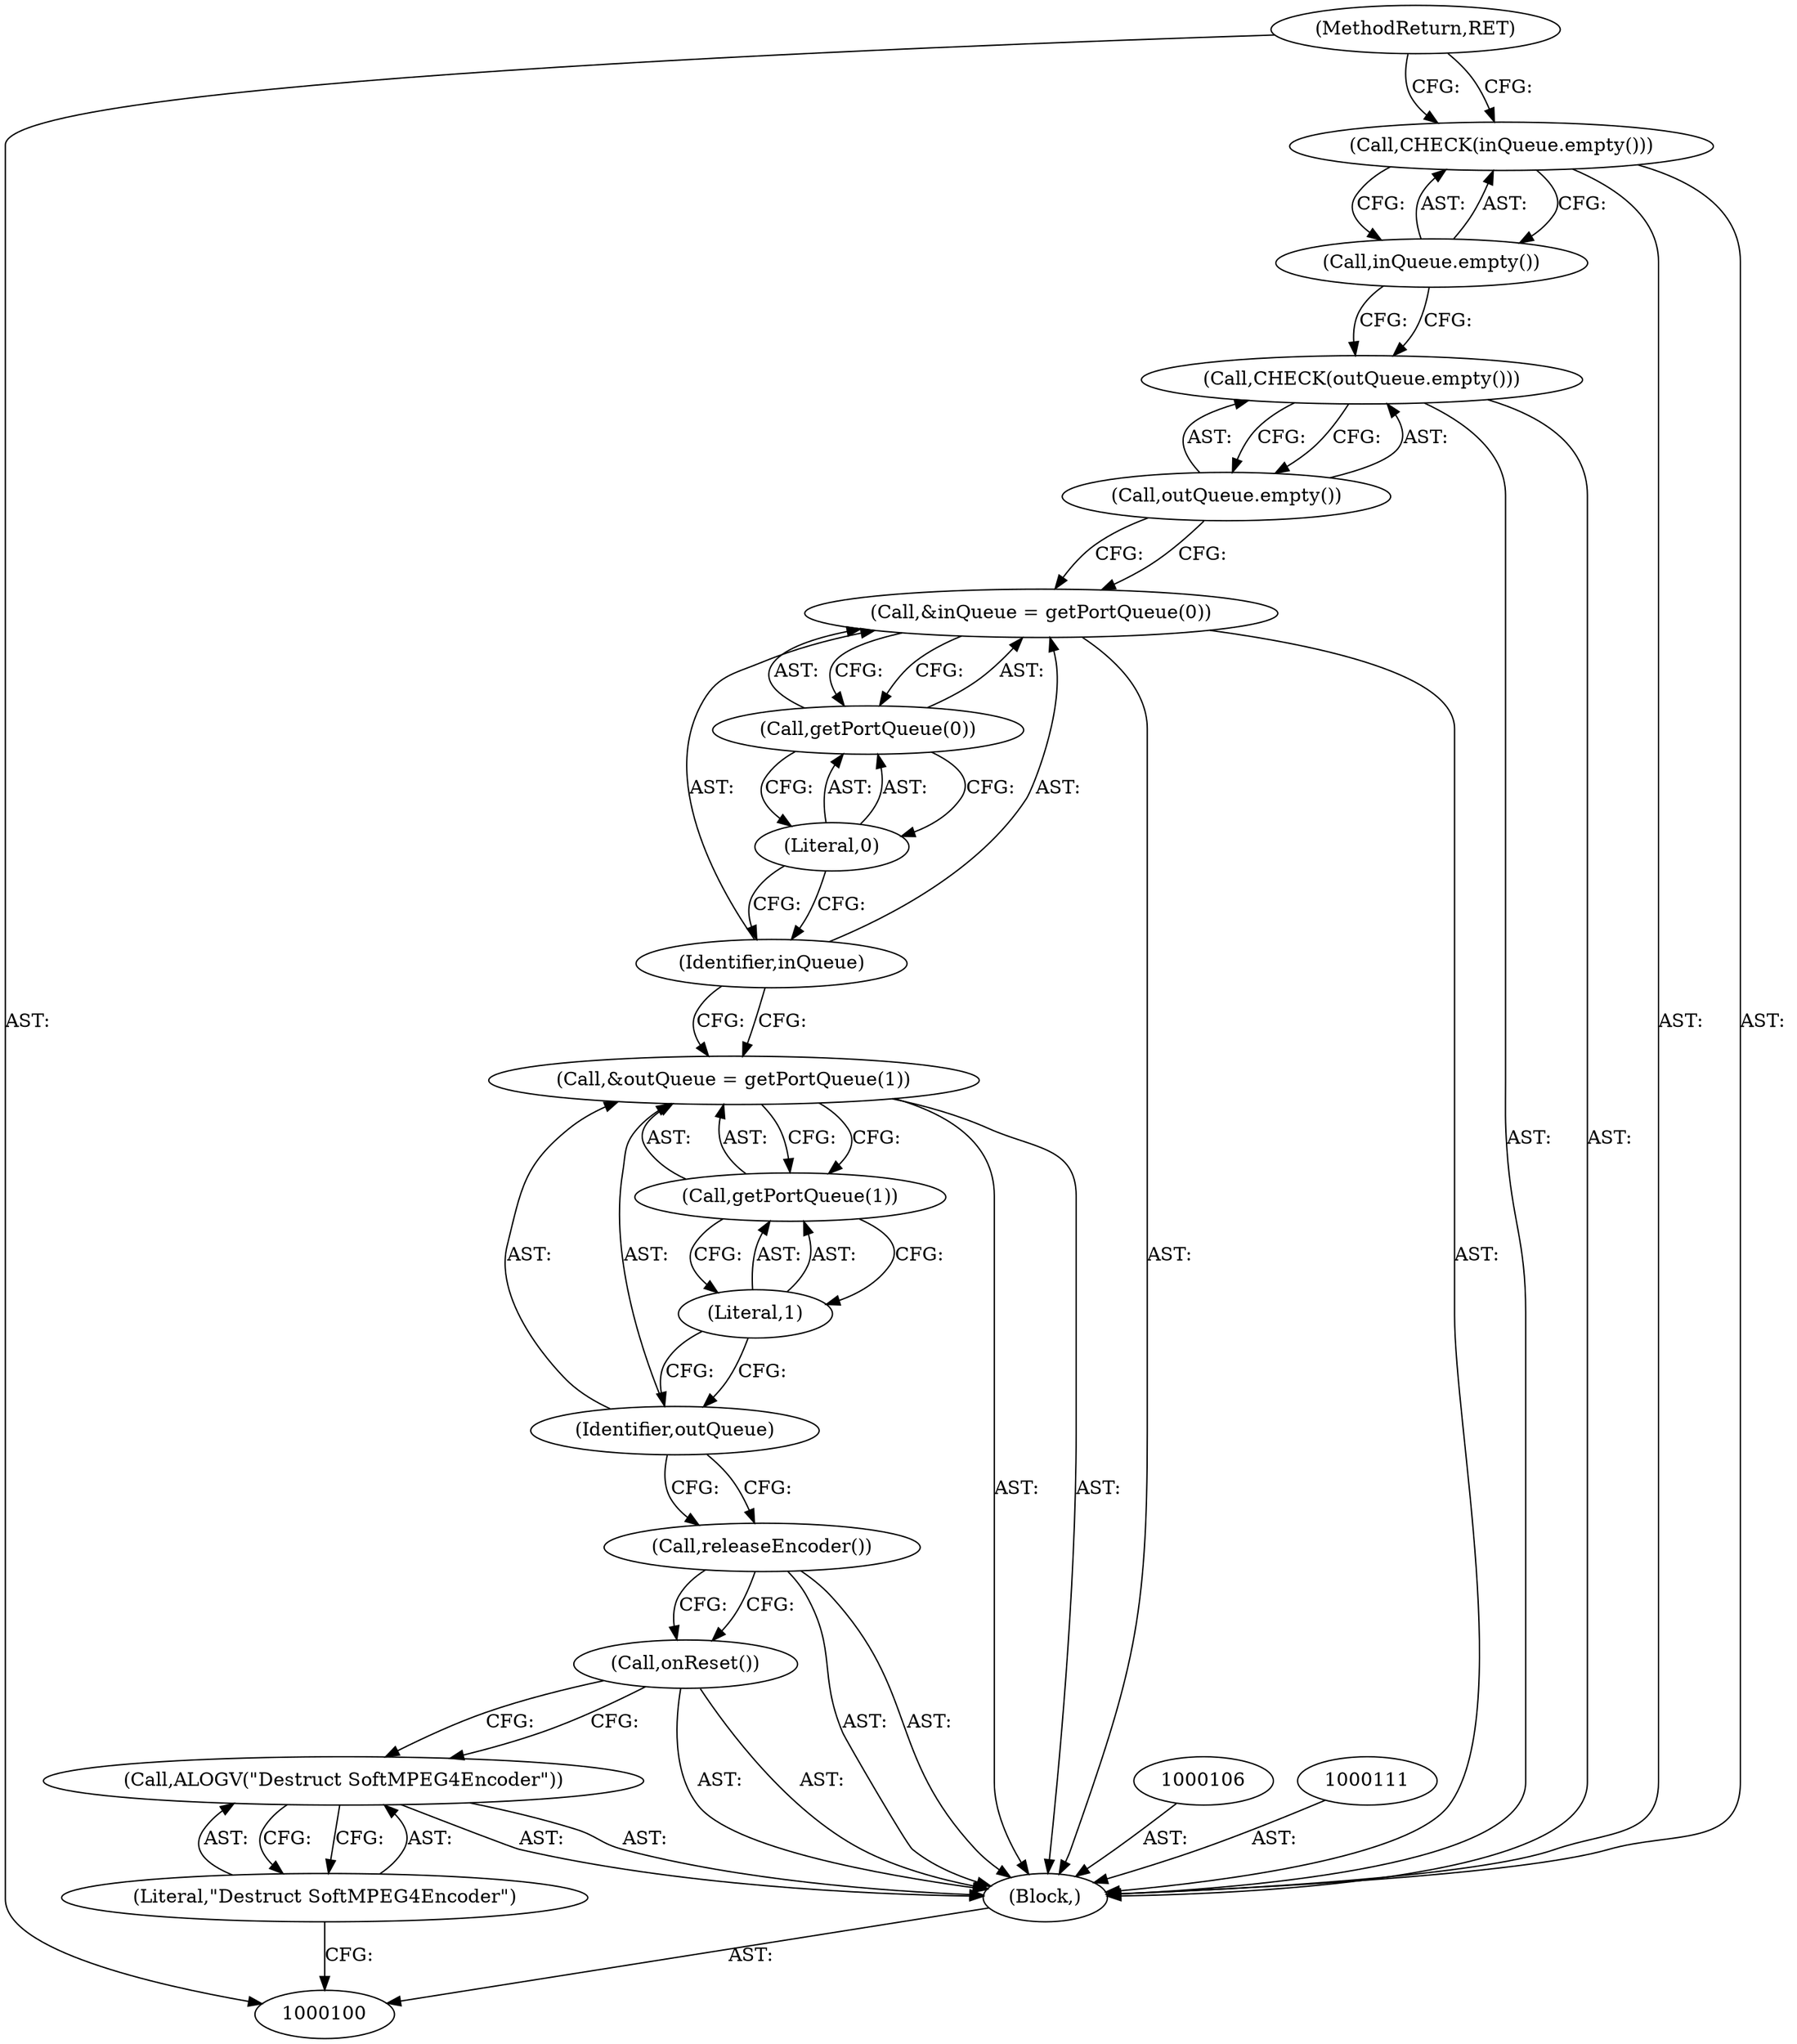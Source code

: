 digraph "0_Android_5443b57cc54f2e46b35246637be26a69e9f493e1_2" {
"1000120" [label="(MethodReturn,RET)"];
"1000101" [label="(Block,)"];
"1000103" [label="(Literal,\"Destruct SoftMPEG4Encoder\")"];
"1000102" [label="(Call,ALOGV(\"Destruct SoftMPEG4Encoder\"))"];
"1000104" [label="(Call,onReset())"];
"1000105" [label="(Call,releaseEncoder())"];
"1000107" [label="(Call,&outQueue = getPortQueue(1))"];
"1000108" [label="(Identifier,outQueue)"];
"1000109" [label="(Call,getPortQueue(1))"];
"1000110" [label="(Literal,1)"];
"1000112" [label="(Call,&inQueue = getPortQueue(0))"];
"1000113" [label="(Identifier,inQueue)"];
"1000114" [label="(Call,getPortQueue(0))"];
"1000115" [label="(Literal,0)"];
"1000117" [label="(Call,outQueue.empty())"];
"1000116" [label="(Call,CHECK(outQueue.empty()))"];
"1000119" [label="(Call,inQueue.empty())"];
"1000118" [label="(Call,CHECK(inQueue.empty()))"];
"1000120" -> "1000100"  [label="AST: "];
"1000120" -> "1000118"  [label="CFG: "];
"1000101" -> "1000100"  [label="AST: "];
"1000102" -> "1000101"  [label="AST: "];
"1000104" -> "1000101"  [label="AST: "];
"1000105" -> "1000101"  [label="AST: "];
"1000106" -> "1000101"  [label="AST: "];
"1000107" -> "1000101"  [label="AST: "];
"1000111" -> "1000101"  [label="AST: "];
"1000112" -> "1000101"  [label="AST: "];
"1000116" -> "1000101"  [label="AST: "];
"1000118" -> "1000101"  [label="AST: "];
"1000103" -> "1000102"  [label="AST: "];
"1000103" -> "1000100"  [label="CFG: "];
"1000102" -> "1000103"  [label="CFG: "];
"1000102" -> "1000101"  [label="AST: "];
"1000102" -> "1000103"  [label="CFG: "];
"1000103" -> "1000102"  [label="AST: "];
"1000104" -> "1000102"  [label="CFG: "];
"1000104" -> "1000101"  [label="AST: "];
"1000104" -> "1000102"  [label="CFG: "];
"1000105" -> "1000104"  [label="CFG: "];
"1000105" -> "1000101"  [label="AST: "];
"1000105" -> "1000104"  [label="CFG: "];
"1000108" -> "1000105"  [label="CFG: "];
"1000107" -> "1000101"  [label="AST: "];
"1000107" -> "1000109"  [label="CFG: "];
"1000108" -> "1000107"  [label="AST: "];
"1000109" -> "1000107"  [label="AST: "];
"1000113" -> "1000107"  [label="CFG: "];
"1000108" -> "1000107"  [label="AST: "];
"1000108" -> "1000105"  [label="CFG: "];
"1000110" -> "1000108"  [label="CFG: "];
"1000109" -> "1000107"  [label="AST: "];
"1000109" -> "1000110"  [label="CFG: "];
"1000110" -> "1000109"  [label="AST: "];
"1000107" -> "1000109"  [label="CFG: "];
"1000110" -> "1000109"  [label="AST: "];
"1000110" -> "1000108"  [label="CFG: "];
"1000109" -> "1000110"  [label="CFG: "];
"1000112" -> "1000101"  [label="AST: "];
"1000112" -> "1000114"  [label="CFG: "];
"1000113" -> "1000112"  [label="AST: "];
"1000114" -> "1000112"  [label="AST: "];
"1000117" -> "1000112"  [label="CFG: "];
"1000113" -> "1000112"  [label="AST: "];
"1000113" -> "1000107"  [label="CFG: "];
"1000115" -> "1000113"  [label="CFG: "];
"1000114" -> "1000112"  [label="AST: "];
"1000114" -> "1000115"  [label="CFG: "];
"1000115" -> "1000114"  [label="AST: "];
"1000112" -> "1000114"  [label="CFG: "];
"1000115" -> "1000114"  [label="AST: "];
"1000115" -> "1000113"  [label="CFG: "];
"1000114" -> "1000115"  [label="CFG: "];
"1000117" -> "1000116"  [label="AST: "];
"1000117" -> "1000112"  [label="CFG: "];
"1000116" -> "1000117"  [label="CFG: "];
"1000116" -> "1000101"  [label="AST: "];
"1000116" -> "1000117"  [label="CFG: "];
"1000117" -> "1000116"  [label="AST: "];
"1000119" -> "1000116"  [label="CFG: "];
"1000119" -> "1000118"  [label="AST: "];
"1000119" -> "1000116"  [label="CFG: "];
"1000118" -> "1000119"  [label="CFG: "];
"1000118" -> "1000101"  [label="AST: "];
"1000118" -> "1000119"  [label="CFG: "];
"1000119" -> "1000118"  [label="AST: "];
"1000120" -> "1000118"  [label="CFG: "];
}
